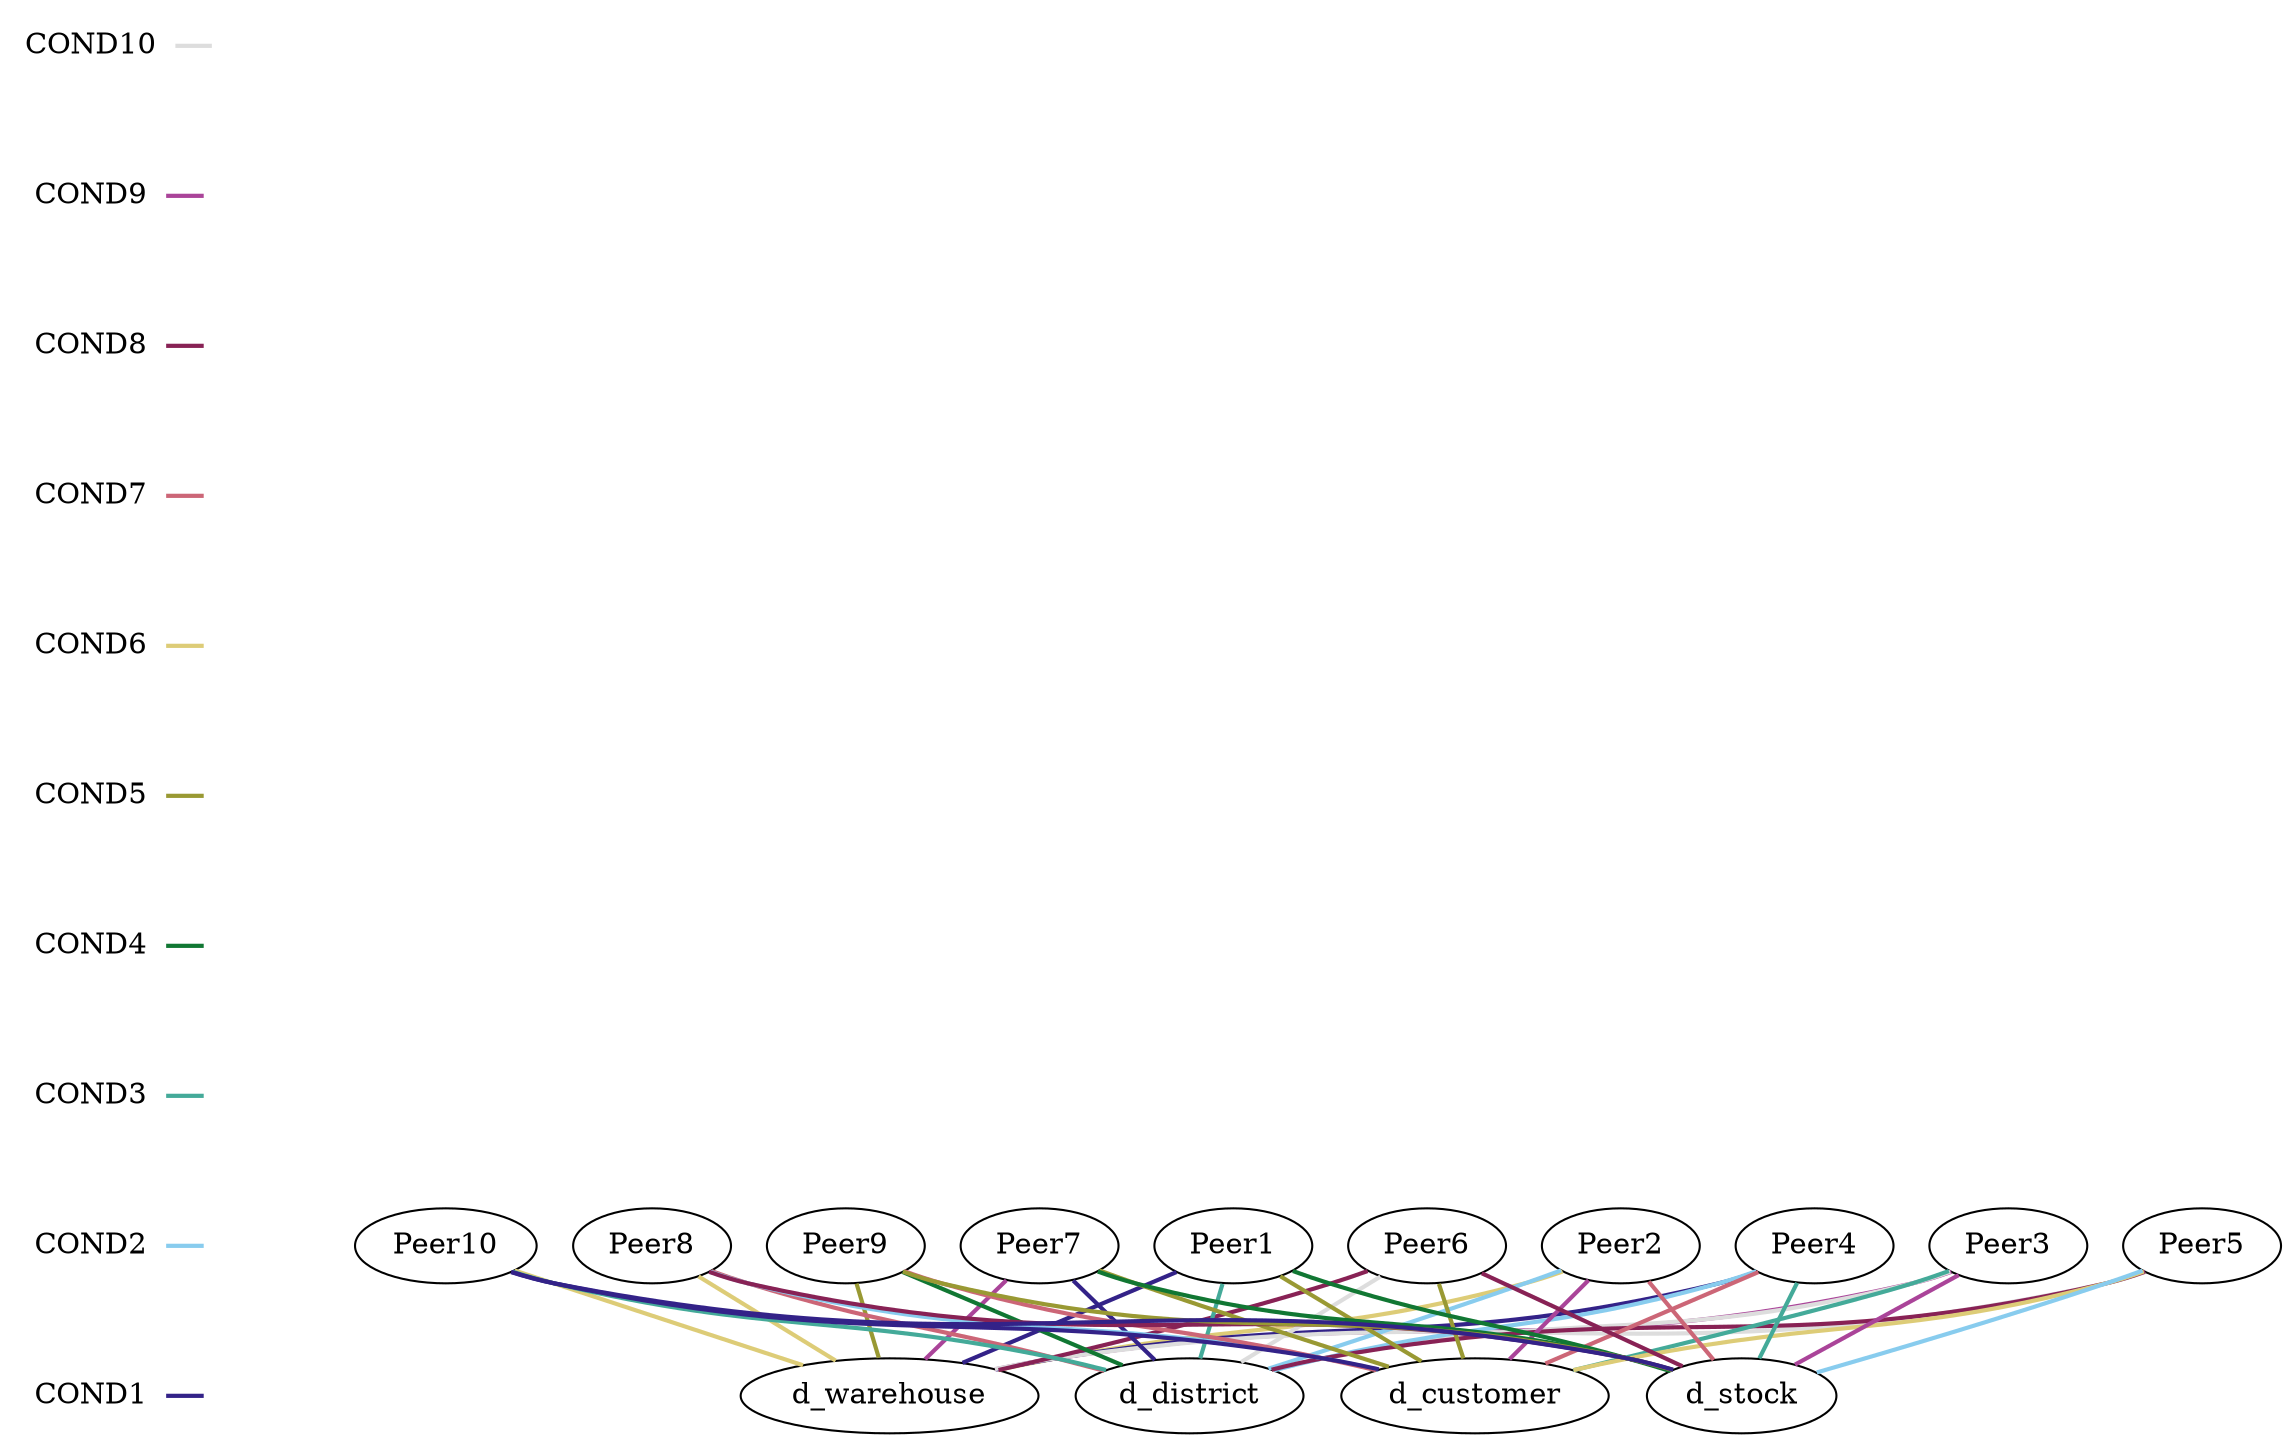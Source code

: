 graph {
	graph [rankdir=BT]
	{
		{
			rank=same rankdir=LR
			cond1 [label=COND1 shape=plaintext]
			ph_cond1 [label="" shape=plaintext]
			cond1 -- ph_cond1 [color="#332288" style=bold]
		}
		{
			rank=same rankdir=LR
			cond2 [label=COND2 shape=plaintext]
			ph_cond2 [label="" shape=plaintext]
			cond2 -- ph_cond2 [color="#88CCEE" style=bold]
		}
		{
			rank=same rankdir=LR
			cond3 [label=COND3 shape=plaintext]
			ph_cond3 [label="" shape=plaintext]
			cond3 -- ph_cond3 [color="#44AA99" style=bold]
		}
		{
			rank=same rankdir=LR
			cond4 [label=COND4 shape=plaintext]
			ph_cond4 [label="" shape=plaintext]
			cond4 -- ph_cond4 [color="#117733" style=bold]
		}
		{
			rank=same rankdir=LR
			cond5 [label=COND5 shape=plaintext]
			ph_cond5 [label="" shape=plaintext]
			cond5 -- ph_cond5 [color="#999933" style=bold]
		}
		{
			rank=same rankdir=LR
			cond6 [label=COND6 shape=plaintext]
			ph_cond6 [label="" shape=plaintext]
			cond6 -- ph_cond6 [color="#DDCC77" style=bold]
		}
		{
			rank=same rankdir=LR
			cond7 [label=COND7 shape=plaintext]
			ph_cond7 [label="" shape=plaintext]
			cond7 -- ph_cond7 [color="#CC6677" style=bold]
		}
		{
			rank=same rankdir=LR
			cond8 [label=COND8 shape=plaintext]
			ph_cond8 [label="" shape=plaintext]
			cond8 -- ph_cond8 [color="#882255" style=bold]
		}
		{
			rank=same rankdir=LR
			cond9 [label=COND9 shape=plaintext]
			ph_cond9 [label="" shape=plaintext]
			cond9 -- ph_cond9 [color="#AA4499" style=bold]
		}
		{
			rank=same rankdir=LR
			cond10 [label=COND10 shape=plaintext]
			ph_cond10 [label="" shape=plaintext]
			cond10 -- ph_cond10 [color="#DDDDDD" style=bold]
		}
		cond1 -- cond2 [style=invis]
		cond2 -- cond3 [style=invis]
		cond3 -- cond4 [style=invis]
		cond4 -- cond5 [style=invis]
		cond5 -- cond6 [style=invis]
		cond6 -- cond7 [style=invis]
		cond7 -- cond8 [style=invis]
		cond8 -- cond9 [style=invis]
		cond9 -- cond10 [style=invis]
	}
	Peer1
	Peer2
	Peer3
	Peer4
	Peer5
	Peer6
	Peer7
	Peer8
	Peer9
	Peer10
	d_warehouse
	d_warehouse -- Peer1 [color="#332288" style=bold]
	d_warehouse -- Peer2 [color="#DDCC77" style=bold]
	d_warehouse -- Peer3 [color="#AA4499" style=bold]
	d_warehouse -- Peer4 [color="#332288" style=bold]
	d_warehouse -- Peer5 [color="#DDDDDD" style=bold]
	d_warehouse -- Peer6 [color="#882255" style=bold]
	d_warehouse -- Peer7 [color="#AA4499" style=bold]
	d_warehouse -- Peer8 [color="#DDCC77" style=bold]
	d_warehouse -- Peer9 [color="#999933" style=bold]
	d_warehouse -- Peer10 [color="#DDCC77" style=bold]
	d_district
	d_district -- Peer1 [color="#44AA99" style=bold]
	d_district -- Peer2 [color="#88CCEE" style=bold]
	d_district -- Peer3 [color="#DDDDDD" style=bold]
	d_district -- Peer4 [color="#88CCEE" style=bold]
	d_district -- Peer5 [color="#882255" style=bold]
	d_district -- Peer6 [color="#DDDDDD" style=bold]
	d_district -- Peer7 [color="#332288" style=bold]
	d_district -- Peer8 [color="#CC6677" style=bold]
	d_district -- Peer9 [color="#117733" style=bold]
	d_district -- Peer10 [color="#44AA99" style=bold]
	d_customer
	d_customer -- Peer1 [color="#999933" style=bold]
	d_customer -- Peer2 [color="#AA4499" style=bold]
	d_customer -- Peer3 [color="#44AA99" style=bold]
	d_customer -- Peer4 [color="#CC6677" style=bold]
	d_customer -- Peer5 [color="#DDCC77" style=bold]
	d_customer -- Peer6 [color="#999933" style=bold]
	d_customer -- Peer7 [color="#999933" style=bold]
	d_customer -- Peer8 [color="#88CCEE" style=bold]
	d_customer -- Peer9 [color="#CC6677" style=bold]
	d_customer -- Peer10 [color="#332288" style=bold]
	d_stock
	d_stock -- Peer1 [color="#117733" style=bold]
	d_stock -- Peer2 [color="#CC6677" style=bold]
	d_stock -- Peer3 [color="#AA4499" style=bold]
	d_stock -- Peer4 [color="#44AA99" style=bold]
	d_stock -- Peer5 [color="#88CCEE" style=bold]
	d_stock -- Peer6 [color="#882255" style=bold]
	d_stock -- Peer7 [color="#117733" style=bold]
	d_stock -- Peer8 [color="#882255" style=bold]
	d_stock -- Peer9 [color="#999933" style=bold]
	d_stock -- Peer10 [color="#332288" style=bold]
}
